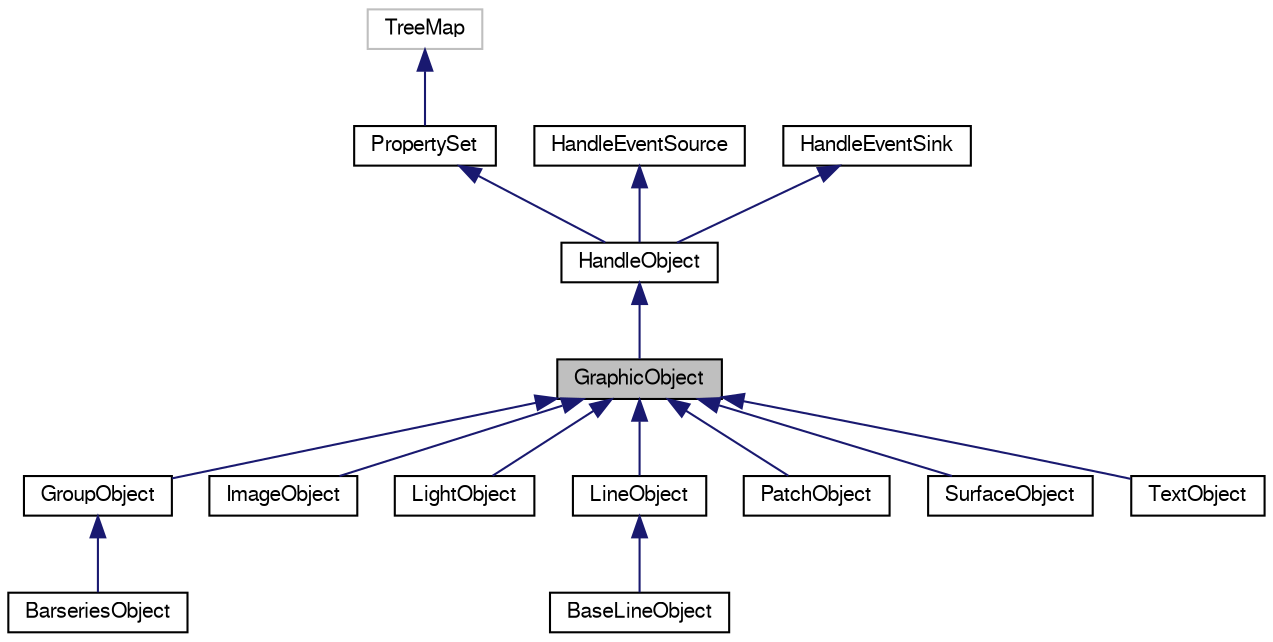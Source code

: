 digraph G
{
  edge [fontname="FreeSans",fontsize="10",labelfontname="FreeSans",labelfontsize="10"];
  node [fontname="FreeSans",fontsize="10",shape=record];
  Node1 [label="GraphicObject",height=0.2,width=0.4,color="black", fillcolor="grey75", style="filled" fontcolor="black"];
  Node2 -> Node1 [dir="back",color="midnightblue",fontsize="10",style="solid",fontname="FreeSans"];
  Node2 [label="HandleObject",height=0.2,width=0.4,color="black", fillcolor="white", style="filled",URL="$classorg_1_1octave_1_1graphics_1_1_handle_object.html",tooltip="Base class for handle-based graphics."];
  Node3 -> Node2 [dir="back",color="midnightblue",fontsize="10",style="solid",fontname="FreeSans"];
  Node3 [label="PropertySet",height=0.2,width=0.4,color="black", fillcolor="white", style="filled",URL="$classorg_1_1octave_1_1graphics_1_1_property_set.html"];
  Node4 -> Node3 [dir="back",color="midnightblue",fontsize="10",style="solid",fontname="FreeSans"];
  Node4 [label="TreeMap",height=0.2,width=0.4,color="grey75", fillcolor="white", style="filled"];
  Node5 -> Node2 [dir="back",color="midnightblue",fontsize="10",style="solid",fontname="FreeSans"];
  Node5 [label="HandleEventSource",height=0.2,width=0.4,color="black", fillcolor="white", style="filled",URL="$interfaceorg_1_1octave_1_1graphics_1_1_handle_event_source.html"];
  Node6 -> Node2 [dir="back",color="midnightblue",fontsize="10",style="solid",fontname="FreeSans"];
  Node6 [label="HandleEventSink",height=0.2,width=0.4,color="black", fillcolor="white", style="filled",URL="$interfaceorg_1_1octave_1_1graphics_1_1_handle_event_sink.html"];
  Node1 -> Node7 [dir="back",color="midnightblue",fontsize="10",style="solid",fontname="FreeSans"];
  Node7 [label="GroupObject",height=0.2,width=0.4,color="black", fillcolor="white", style="filled",URL="$classorg_1_1octave_1_1graphics_1_1_group_object.html"];
  Node7 -> Node8 [dir="back",color="midnightblue",fontsize="10",style="solid",fontname="FreeSans"];
  Node8 [label="BarseriesObject",height=0.2,width=0.4,color="black", fillcolor="white", style="filled",URL="$classorg_1_1octave_1_1graphics_1_1_barseries_object.html"];
  Node1 -> Node9 [dir="back",color="midnightblue",fontsize="10",style="solid",fontname="FreeSans"];
  Node9 [label="ImageObject",height=0.2,width=0.4,color="black", fillcolor="white", style="filled",URL="$classorg_1_1octave_1_1graphics_1_1_image_object.html"];
  Node1 -> Node10 [dir="back",color="midnightblue",fontsize="10",style="solid",fontname="FreeSans"];
  Node10 [label="LightObject",height=0.2,width=0.4,color="black", fillcolor="white", style="filled",URL="$classorg_1_1octave_1_1graphics_1_1_light_object.html"];
  Node1 -> Node11 [dir="back",color="midnightblue",fontsize="10",style="solid",fontname="FreeSans"];
  Node11 [label="LineObject",height=0.2,width=0.4,color="black", fillcolor="white", style="filled",URL="$classorg_1_1octave_1_1graphics_1_1_line_object.html"];
  Node11 -> Node12 [dir="back",color="midnightblue",fontsize="10",style="solid",fontname="FreeSans"];
  Node12 [label="BaseLineObject",height=0.2,width=0.4,color="black", fillcolor="white", style="filled",URL="$classorg_1_1octave_1_1graphics_1_1_base_line_object.html"];
  Node1 -> Node13 [dir="back",color="midnightblue",fontsize="10",style="solid",fontname="FreeSans"];
  Node13 [label="PatchObject",height=0.2,width=0.4,color="black", fillcolor="white", style="filled",URL="$classorg_1_1octave_1_1graphics_1_1_patch_object.html"];
  Node1 -> Node14 [dir="back",color="midnightblue",fontsize="10",style="solid",fontname="FreeSans"];
  Node14 [label="SurfaceObject",height=0.2,width=0.4,color="black", fillcolor="white", style="filled",URL="$classorg_1_1octave_1_1graphics_1_1_surface_object.html"];
  Node1 -> Node15 [dir="back",color="midnightblue",fontsize="10",style="solid",fontname="FreeSans"];
  Node15 [label="TextObject",height=0.2,width=0.4,color="black", fillcolor="white", style="filled",URL="$classorg_1_1octave_1_1graphics_1_1_text_object.html"];
}
